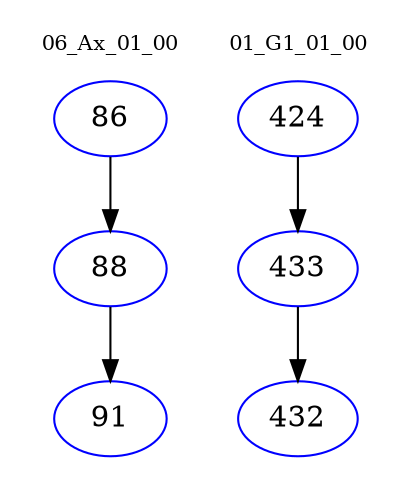 digraph{
subgraph cluster_0 {
color = white
label = "06_Ax_01_00";
fontsize=10;
T0_86 [label="86", color="blue"]
T0_86 -> T0_88 [color="black"]
T0_88 [label="88", color="blue"]
T0_88 -> T0_91 [color="black"]
T0_91 [label="91", color="blue"]
}
subgraph cluster_1 {
color = white
label = "01_G1_01_00";
fontsize=10;
T1_424 [label="424", color="blue"]
T1_424 -> T1_433 [color="black"]
T1_433 [label="433", color="blue"]
T1_433 -> T1_432 [color="black"]
T1_432 [label="432", color="blue"]
}
}

